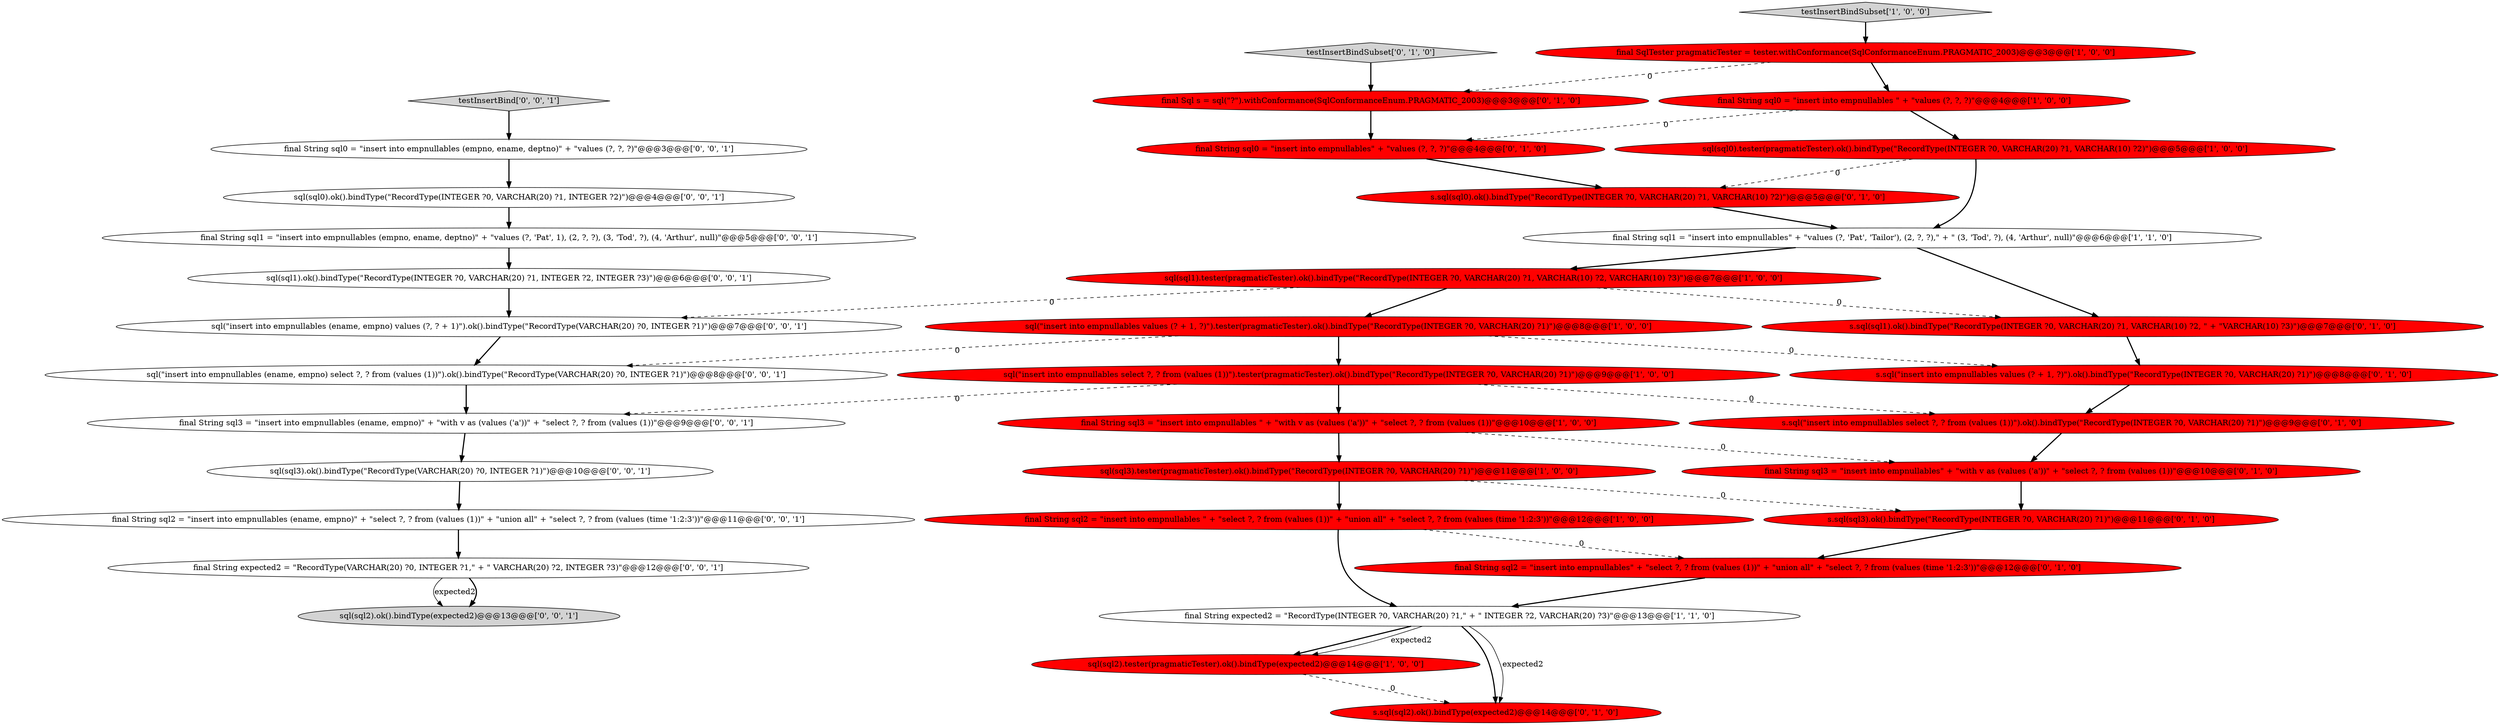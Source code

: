 digraph {
0 [style = filled, label = "sql(sql0).tester(pragmaticTester).ok().bindType(\"RecordType(INTEGER ?0, VARCHAR(20) ?1, VARCHAR(10) ?2)\")@@@5@@@['1', '0', '0']", fillcolor = red, shape = ellipse image = "AAA1AAABBB1BBB"];
30 [style = filled, label = "sql(\"insert into empnullables (ename, empno) select ?, ? from (values (1))\").ok().bindType(\"RecordType(VARCHAR(20) ?0, INTEGER ?1)\")@@@8@@@['0', '0', '1']", fillcolor = white, shape = ellipse image = "AAA0AAABBB3BBB"];
34 [style = filled, label = "final String sql3 = \"insert into empnullables (ename, empno)\" + \"with v as (values ('a'))\" + \"select ?, ? from (values (1))\"@@@9@@@['0', '0', '1']", fillcolor = white, shape = ellipse image = "AAA0AAABBB3BBB"];
11 [style = filled, label = "sql(\"insert into empnullables values (? + 1, ?)\").tester(pragmaticTester).ok().bindType(\"RecordType(INTEGER ?0, VARCHAR(20) ?1)\")@@@8@@@['1', '0', '0']", fillcolor = red, shape = ellipse image = "AAA1AAABBB1BBB"];
20 [style = filled, label = "s.sql(sql3).ok().bindType(\"RecordType(INTEGER ?0, VARCHAR(20) ?1)\")@@@11@@@['0', '1', '0']", fillcolor = red, shape = ellipse image = "AAA1AAABBB2BBB"];
24 [style = filled, label = "sql(sql1).ok().bindType(\"RecordType(INTEGER ?0, VARCHAR(20) ?1, INTEGER ?2, INTEGER ?3)\")@@@6@@@['0', '0', '1']", fillcolor = white, shape = ellipse image = "AAA0AAABBB3BBB"];
5 [style = filled, label = "testInsertBindSubset['1', '0', '0']", fillcolor = lightgray, shape = diamond image = "AAA0AAABBB1BBB"];
4 [style = filled, label = "sql(sql3).tester(pragmaticTester).ok().bindType(\"RecordType(INTEGER ?0, VARCHAR(20) ?1)\")@@@11@@@['1', '0', '0']", fillcolor = red, shape = ellipse image = "AAA1AAABBB1BBB"];
2 [style = filled, label = "final String sql0 = \"insert into empnullables \" + \"values (?, ?, ?)\"@@@4@@@['1', '0', '0']", fillcolor = red, shape = ellipse image = "AAA1AAABBB1BBB"];
14 [style = filled, label = "final Sql s = sql(\"?\").withConformance(SqlConformanceEnum.PRAGMATIC_2003)@@@3@@@['0', '1', '0']", fillcolor = red, shape = ellipse image = "AAA1AAABBB2BBB"];
12 [style = filled, label = "final SqlTester pragmaticTester = tester.withConformance(SqlConformanceEnum.PRAGMATIC_2003)@@@3@@@['1', '0', '0']", fillcolor = red, shape = ellipse image = "AAA1AAABBB1BBB"];
25 [style = filled, label = "final String expected2 = \"RecordType(VARCHAR(20) ?0, INTEGER ?1,\" + \" VARCHAR(20) ?2, INTEGER ?3)\"@@@12@@@['0', '0', '1']", fillcolor = white, shape = ellipse image = "AAA0AAABBB3BBB"];
10 [style = filled, label = "sql(\"insert into empnullables select ?, ? from (values (1))\").tester(pragmaticTester).ok().bindType(\"RecordType(INTEGER ?0, VARCHAR(20) ?1)\")@@@9@@@['1', '0', '0']", fillcolor = red, shape = ellipse image = "AAA1AAABBB1BBB"];
8 [style = filled, label = "final String sql2 = \"insert into empnullables \" + \"select ?, ? from (values (1))\" + \"union all\" + \"select ?, ? from (values (time '1:2:3'))\"@@@12@@@['1', '0', '0']", fillcolor = red, shape = ellipse image = "AAA1AAABBB1BBB"];
28 [style = filled, label = "testInsertBind['0', '0', '1']", fillcolor = lightgray, shape = diamond image = "AAA0AAABBB3BBB"];
33 [style = filled, label = "final String sql0 = \"insert into empnullables (empno, ename, deptno)\" + \"values (?, ?, ?)\"@@@3@@@['0', '0', '1']", fillcolor = white, shape = ellipse image = "AAA0AAABBB3BBB"];
7 [style = filled, label = "final String sql3 = \"insert into empnullables \" + \"with v as (values ('a'))\" + \"select ?, ? from (values (1))\"@@@10@@@['1', '0', '0']", fillcolor = red, shape = ellipse image = "AAA1AAABBB1BBB"];
6 [style = filled, label = "final String sql1 = \"insert into empnullables\" + \"values (?, 'Pat', 'Tailor'), (2, ?, ?),\" + \" (3, 'Tod', ?), (4, 'Arthur', null)\"@@@6@@@['1', '1', '0']", fillcolor = white, shape = ellipse image = "AAA0AAABBB1BBB"];
3 [style = filled, label = "sql(sql1).tester(pragmaticTester).ok().bindType(\"RecordType(INTEGER ?0, VARCHAR(20) ?1, VARCHAR(10) ?2, VARCHAR(10) ?3)\")@@@7@@@['1', '0', '0']", fillcolor = red, shape = ellipse image = "AAA1AAABBB1BBB"];
32 [style = filled, label = "final String sql2 = \"insert into empnullables (ename, empno)\" + \"select ?, ? from (values (1))\" + \"union all\" + \"select ?, ? from (values (time '1:2:3'))\"@@@11@@@['0', '0', '1']", fillcolor = white, shape = ellipse image = "AAA0AAABBB3BBB"];
18 [style = filled, label = "s.sql(sql1).ok().bindType(\"RecordType(INTEGER ?0, VARCHAR(20) ?1, VARCHAR(10) ?2, \" + \"VARCHAR(10) ?3)\")@@@7@@@['0', '1', '0']", fillcolor = red, shape = ellipse image = "AAA1AAABBB2BBB"];
9 [style = filled, label = "sql(sql2).tester(pragmaticTester).ok().bindType(expected2)@@@14@@@['1', '0', '0']", fillcolor = red, shape = ellipse image = "AAA1AAABBB1BBB"];
16 [style = filled, label = "final String sql0 = \"insert into empnullables\" + \"values (?, ?, ?)\"@@@4@@@['0', '1', '0']", fillcolor = red, shape = ellipse image = "AAA1AAABBB2BBB"];
31 [style = filled, label = "sql(\"insert into empnullables (ename, empno) values (?, ? + 1)\").ok().bindType(\"RecordType(VARCHAR(20) ?0, INTEGER ?1)\")@@@7@@@['0', '0', '1']", fillcolor = white, shape = ellipse image = "AAA0AAABBB3BBB"];
27 [style = filled, label = "final String sql1 = \"insert into empnullables (empno, ename, deptno)\" + \"values (?, 'Pat', 1), (2, ?, ?), (3, 'Tod', ?), (4, 'Arthur', null)\"@@@5@@@['0', '0', '1']", fillcolor = white, shape = ellipse image = "AAA0AAABBB3BBB"];
26 [style = filled, label = "sql(sql0).ok().bindType(\"RecordType(INTEGER ?0, VARCHAR(20) ?1, INTEGER ?2)\")@@@4@@@['0', '0', '1']", fillcolor = white, shape = ellipse image = "AAA0AAABBB3BBB"];
23 [style = filled, label = "s.sql(\"insert into empnullables values (? + 1, ?)\").ok().bindType(\"RecordType(INTEGER ?0, VARCHAR(20) ?1)\")@@@8@@@['0', '1', '0']", fillcolor = red, shape = ellipse image = "AAA1AAABBB2BBB"];
29 [style = filled, label = "sql(sql2).ok().bindType(expected2)@@@13@@@['0', '0', '1']", fillcolor = lightgray, shape = ellipse image = "AAA0AAABBB3BBB"];
35 [style = filled, label = "sql(sql3).ok().bindType(\"RecordType(VARCHAR(20) ?0, INTEGER ?1)\")@@@10@@@['0', '0', '1']", fillcolor = white, shape = ellipse image = "AAA0AAABBB3BBB"];
22 [style = filled, label = "testInsertBindSubset['0', '1', '0']", fillcolor = lightgray, shape = diamond image = "AAA0AAABBB2BBB"];
1 [style = filled, label = "final String expected2 = \"RecordType(INTEGER ?0, VARCHAR(20) ?1,\" + \" INTEGER ?2, VARCHAR(20) ?3)\"@@@13@@@['1', '1', '0']", fillcolor = white, shape = ellipse image = "AAA0AAABBB1BBB"];
13 [style = filled, label = "s.sql(sql2).ok().bindType(expected2)@@@14@@@['0', '1', '0']", fillcolor = red, shape = ellipse image = "AAA1AAABBB2BBB"];
21 [style = filled, label = "final String sql3 = \"insert into empnullables\" + \"with v as (values ('a'))\" + \"select ?, ? from (values (1))\"@@@10@@@['0', '1', '0']", fillcolor = red, shape = ellipse image = "AAA1AAABBB2BBB"];
15 [style = filled, label = "final String sql2 = \"insert into empnullables\" + \"select ?, ? from (values (1))\" + \"union all\" + \"select ?, ? from (values (time '1:2:3'))\"@@@12@@@['0', '1', '0']", fillcolor = red, shape = ellipse image = "AAA1AAABBB2BBB"];
17 [style = filled, label = "s.sql(\"insert into empnullables select ?, ? from (values (1))\").ok().bindType(\"RecordType(INTEGER ?0, VARCHAR(20) ?1)\")@@@9@@@['0', '1', '0']", fillcolor = red, shape = ellipse image = "AAA1AAABBB2BBB"];
19 [style = filled, label = "s.sql(sql0).ok().bindType(\"RecordType(INTEGER ?0, VARCHAR(20) ?1, VARCHAR(10) ?2)\")@@@5@@@['0', '1', '0']", fillcolor = red, shape = ellipse image = "AAA1AAABBB2BBB"];
14->16 [style = bold, label=""];
6->3 [style = bold, label=""];
7->21 [style = dashed, label="0"];
18->23 [style = bold, label=""];
25->29 [style = solid, label="expected2"];
0->6 [style = bold, label=""];
3->31 [style = dashed, label="0"];
10->34 [style = dashed, label="0"];
6->18 [style = bold, label=""];
0->19 [style = dashed, label="0"];
3->18 [style = dashed, label="0"];
8->15 [style = dashed, label="0"];
3->11 [style = bold, label=""];
35->32 [style = bold, label=""];
11->23 [style = dashed, label="0"];
30->34 [style = bold, label=""];
7->4 [style = bold, label=""];
25->29 [style = bold, label=""];
16->19 [style = bold, label=""];
19->6 [style = bold, label=""];
10->7 [style = bold, label=""];
1->13 [style = bold, label=""];
1->9 [style = bold, label=""];
1->9 [style = solid, label="expected2"];
33->26 [style = bold, label=""];
8->1 [style = bold, label=""];
26->27 [style = bold, label=""];
12->2 [style = bold, label=""];
2->0 [style = bold, label=""];
21->20 [style = bold, label=""];
12->14 [style = dashed, label="0"];
28->33 [style = bold, label=""];
5->12 [style = bold, label=""];
24->31 [style = bold, label=""];
4->20 [style = dashed, label="0"];
11->10 [style = bold, label=""];
2->16 [style = dashed, label="0"];
31->30 [style = bold, label=""];
32->25 [style = bold, label=""];
10->17 [style = dashed, label="0"];
9->13 [style = dashed, label="0"];
4->8 [style = bold, label=""];
23->17 [style = bold, label=""];
27->24 [style = bold, label=""];
34->35 [style = bold, label=""];
11->30 [style = dashed, label="0"];
22->14 [style = bold, label=""];
20->15 [style = bold, label=""];
17->21 [style = bold, label=""];
1->13 [style = solid, label="expected2"];
15->1 [style = bold, label=""];
}
